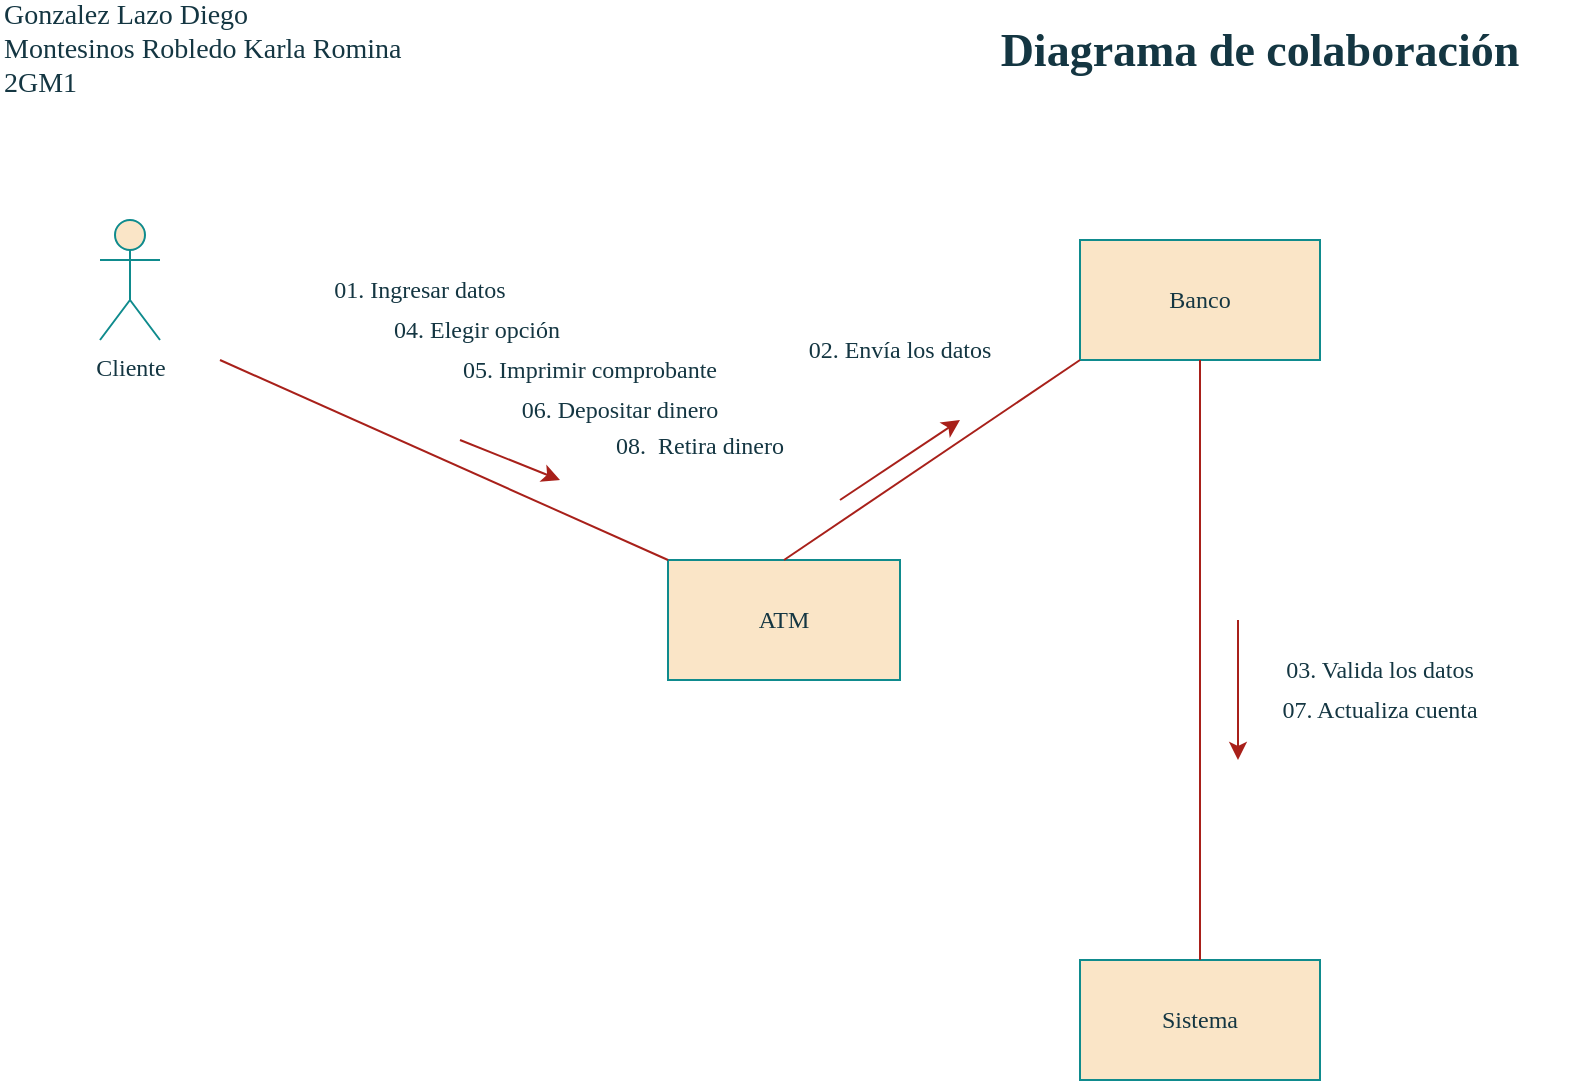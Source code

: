 <mxfile version="26.0.16">
  <diagram name="Página-1" id="gFzCX_1qJ9Vn5uW0HRdT">
    <mxGraphModel dx="1674" dy="780" grid="1" gridSize="10" guides="1" tooltips="1" connect="1" arrows="1" fold="1" page="1" pageScale="1" pageWidth="827" pageHeight="1169" math="0" shadow="0">
      <root>
        <mxCell id="0" />
        <mxCell id="1" parent="0" />
        <mxCell id="LXzybdiL90kCuD-DJIRL-1" value="ATM" style="rounded=0;whiteSpace=wrap;html=1;fontFamily=Georgia;labelBackgroundColor=none;fillColor=#FAE5C7;strokeColor=#0F8B8D;fontColor=#143642;" vertex="1" parent="1">
          <mxGeometry x="354" y="300" width="116" height="60" as="geometry" />
        </mxCell>
        <mxCell id="LXzybdiL90kCuD-DJIRL-2" value="Cliente" style="shape=umlActor;verticalLabelPosition=bottom;verticalAlign=top;html=1;outlineConnect=0;fontFamily=Georgia;labelBackgroundColor=none;fillColor=#FAE5C7;strokeColor=#0F8B8D;fontColor=#143642;" vertex="1" parent="1">
          <mxGeometry x="70" y="130" width="30" height="60" as="geometry" />
        </mxCell>
        <mxCell id="LXzybdiL90kCuD-DJIRL-3" value="" style="endArrow=none;html=1;rounded=0;entryX=0;entryY=0;entryDx=0;entryDy=0;labelBackgroundColor=none;fontColor=default;strokeColor=#A8201A;" edge="1" parent="1" target="LXzybdiL90kCuD-DJIRL-1">
          <mxGeometry width="50" height="50" relative="1" as="geometry">
            <mxPoint x="130" y="200" as="sourcePoint" />
            <mxPoint x="440" y="380" as="targetPoint" />
          </mxGeometry>
        </mxCell>
        <mxCell id="LXzybdiL90kCuD-DJIRL-6" value="Sistema" style="rounded=0;whiteSpace=wrap;html=1;fontFamily=Georgia;labelBackgroundColor=none;fillColor=#FAE5C7;strokeColor=#0F8B8D;fontColor=#143642;" vertex="1" parent="1">
          <mxGeometry x="560" y="500" width="120" height="60" as="geometry" />
        </mxCell>
        <mxCell id="LXzybdiL90kCuD-DJIRL-7" value="Banco" style="rounded=0;whiteSpace=wrap;html=1;fontFamily=Georgia;labelBackgroundColor=none;fillColor=#FAE5C7;strokeColor=#0F8B8D;fontColor=#143642;" vertex="1" parent="1">
          <mxGeometry x="560" y="140" width="120" height="60" as="geometry" />
        </mxCell>
        <mxCell id="LXzybdiL90kCuD-DJIRL-9" value="" style="endArrow=none;html=1;rounded=0;exitX=0;exitY=1;exitDx=0;exitDy=0;entryX=0.5;entryY=0;entryDx=0;entryDy=0;labelBackgroundColor=none;fontColor=default;strokeColor=#A8201A;" edge="1" parent="1" source="LXzybdiL90kCuD-DJIRL-7" target="LXzybdiL90kCuD-DJIRL-1">
          <mxGeometry width="50" height="50" relative="1" as="geometry">
            <mxPoint x="390" y="430" as="sourcePoint" />
            <mxPoint x="474" y="300" as="targetPoint" />
          </mxGeometry>
        </mxCell>
        <mxCell id="LXzybdiL90kCuD-DJIRL-10" value="01. Ingresar datos" style="text;html=1;align=center;verticalAlign=middle;whiteSpace=wrap;rounded=0;fontFamily=Georgia;labelBackgroundColor=none;fontColor=#143642;" vertex="1" parent="1">
          <mxGeometry x="160" y="150" width="140" height="30" as="geometry" />
        </mxCell>
        <mxCell id="LXzybdiL90kCuD-DJIRL-11" value="" style="endArrow=classic;html=1;rounded=0;labelBackgroundColor=none;fontColor=default;strokeColor=#A8201A;" edge="1" parent="1">
          <mxGeometry width="50" height="50" relative="1" as="geometry">
            <mxPoint x="250" y="240" as="sourcePoint" />
            <mxPoint x="300" y="260" as="targetPoint" />
          </mxGeometry>
        </mxCell>
        <mxCell id="LXzybdiL90kCuD-DJIRL-12" value="02. Envía los datos" style="text;html=1;align=center;verticalAlign=middle;whiteSpace=wrap;rounded=0;fontFamily=Georgia;labelBackgroundColor=none;fontColor=#143642;" vertex="1" parent="1">
          <mxGeometry x="400" y="180" width="140" height="30" as="geometry" />
        </mxCell>
        <mxCell id="LXzybdiL90kCuD-DJIRL-14" value="" style="endArrow=classic;html=1;rounded=0;labelBackgroundColor=none;fontColor=default;strokeColor=#A8201A;" edge="1" parent="1">
          <mxGeometry width="50" height="50" relative="1" as="geometry">
            <mxPoint x="440" y="270" as="sourcePoint" />
            <mxPoint x="500" y="230" as="targetPoint" />
          </mxGeometry>
        </mxCell>
        <mxCell id="LXzybdiL90kCuD-DJIRL-15" value="03. Valida los datos" style="text;html=1;align=center;verticalAlign=middle;whiteSpace=wrap;rounded=0;fontFamily=Georgia;labelBackgroundColor=none;fontColor=#143642;" vertex="1" parent="1">
          <mxGeometry x="640" y="340" width="140" height="30" as="geometry" />
        </mxCell>
        <mxCell id="LXzybdiL90kCuD-DJIRL-16" value="" style="endArrow=none;html=1;rounded=0;exitX=0.5;exitY=0;exitDx=0;exitDy=0;entryX=0.5;entryY=1;entryDx=0;entryDy=0;labelBackgroundColor=none;fontColor=default;strokeColor=#A8201A;" edge="1" parent="1" source="LXzybdiL90kCuD-DJIRL-6" target="LXzybdiL90kCuD-DJIRL-7">
          <mxGeometry width="50" height="50" relative="1" as="geometry">
            <mxPoint x="400" y="400" as="sourcePoint" />
            <mxPoint x="570" y="240" as="targetPoint" />
          </mxGeometry>
        </mxCell>
        <mxCell id="LXzybdiL90kCuD-DJIRL-18" value="04. Elegir opción&amp;nbsp;" style="text;html=1;align=center;verticalAlign=middle;whiteSpace=wrap;rounded=0;fontFamily=Georgia;labelBackgroundColor=none;fontColor=#143642;" vertex="1" parent="1">
          <mxGeometry x="190" y="170" width="140" height="30" as="geometry" />
        </mxCell>
        <mxCell id="LXzybdiL90kCuD-DJIRL-23" value="" style="endArrow=classic;html=1;rounded=0;labelBackgroundColor=none;fontColor=default;strokeColor=#A8201A;" edge="1" parent="1">
          <mxGeometry width="50" height="50" relative="1" as="geometry">
            <mxPoint x="639" y="330" as="sourcePoint" />
            <mxPoint x="639" y="400" as="targetPoint" />
          </mxGeometry>
        </mxCell>
        <mxCell id="LXzybdiL90kCuD-DJIRL-24" value="05. Imprimir comprobante" style="text;html=1;align=center;verticalAlign=middle;whiteSpace=wrap;rounded=0;fontFamily=Georgia;labelBackgroundColor=none;fontColor=#143642;" vertex="1" parent="1">
          <mxGeometry x="240" y="190" width="150" height="30" as="geometry" />
        </mxCell>
        <mxCell id="LXzybdiL90kCuD-DJIRL-25" value="06. Depositar dinero" style="text;html=1;align=center;verticalAlign=middle;whiteSpace=wrap;rounded=0;fontFamily=Georgia;labelBackgroundColor=none;fontColor=#143642;" vertex="1" parent="1">
          <mxGeometry x="260" y="210" width="140" height="30" as="geometry" />
        </mxCell>
        <mxCell id="LXzybdiL90kCuD-DJIRL-26" value="07. Actualiza cuenta" style="text;html=1;align=center;verticalAlign=middle;whiteSpace=wrap;rounded=0;fontFamily=Georgia;labelBackgroundColor=none;fontColor=#143642;" vertex="1" parent="1">
          <mxGeometry x="640" y="360" width="140" height="30" as="geometry" />
        </mxCell>
        <mxCell id="LXzybdiL90kCuD-DJIRL-28" value="08.&amp;nbsp; Retira dinero" style="text;html=1;align=center;verticalAlign=middle;whiteSpace=wrap;rounded=0;fontFamily=Georgia;labelBackgroundColor=none;fontColor=#143642;" vertex="1" parent="1">
          <mxGeometry x="300" y="230" width="140" height="25" as="geometry" />
        </mxCell>
        <mxCell id="LXzybdiL90kCuD-DJIRL-41" value="Gonzalez Lazo Diego&lt;div&gt;Montesinos Robledo Karla Romina&lt;/div&gt;&lt;div&gt;2GM1&lt;/div&gt;" style="text;html=1;align=left;verticalAlign=middle;whiteSpace=wrap;rounded=0;fontColor=#143642;fontFamily=Georgia;fontSize=14;" vertex="1" parent="1">
          <mxGeometry x="20" y="30" width="250" height="30" as="geometry" />
        </mxCell>
        <mxCell id="LXzybdiL90kCuD-DJIRL-43" value="Diagrama de colaboración" style="text;html=1;align=center;verticalAlign=middle;whiteSpace=wrap;rounded=0;fontColor=#143642;fontFamily=Georgia;fontSize=23;fontStyle=1" vertex="1" parent="1">
          <mxGeometry x="490" y="30" width="320" height="30" as="geometry" />
        </mxCell>
      </root>
    </mxGraphModel>
  </diagram>
</mxfile>
